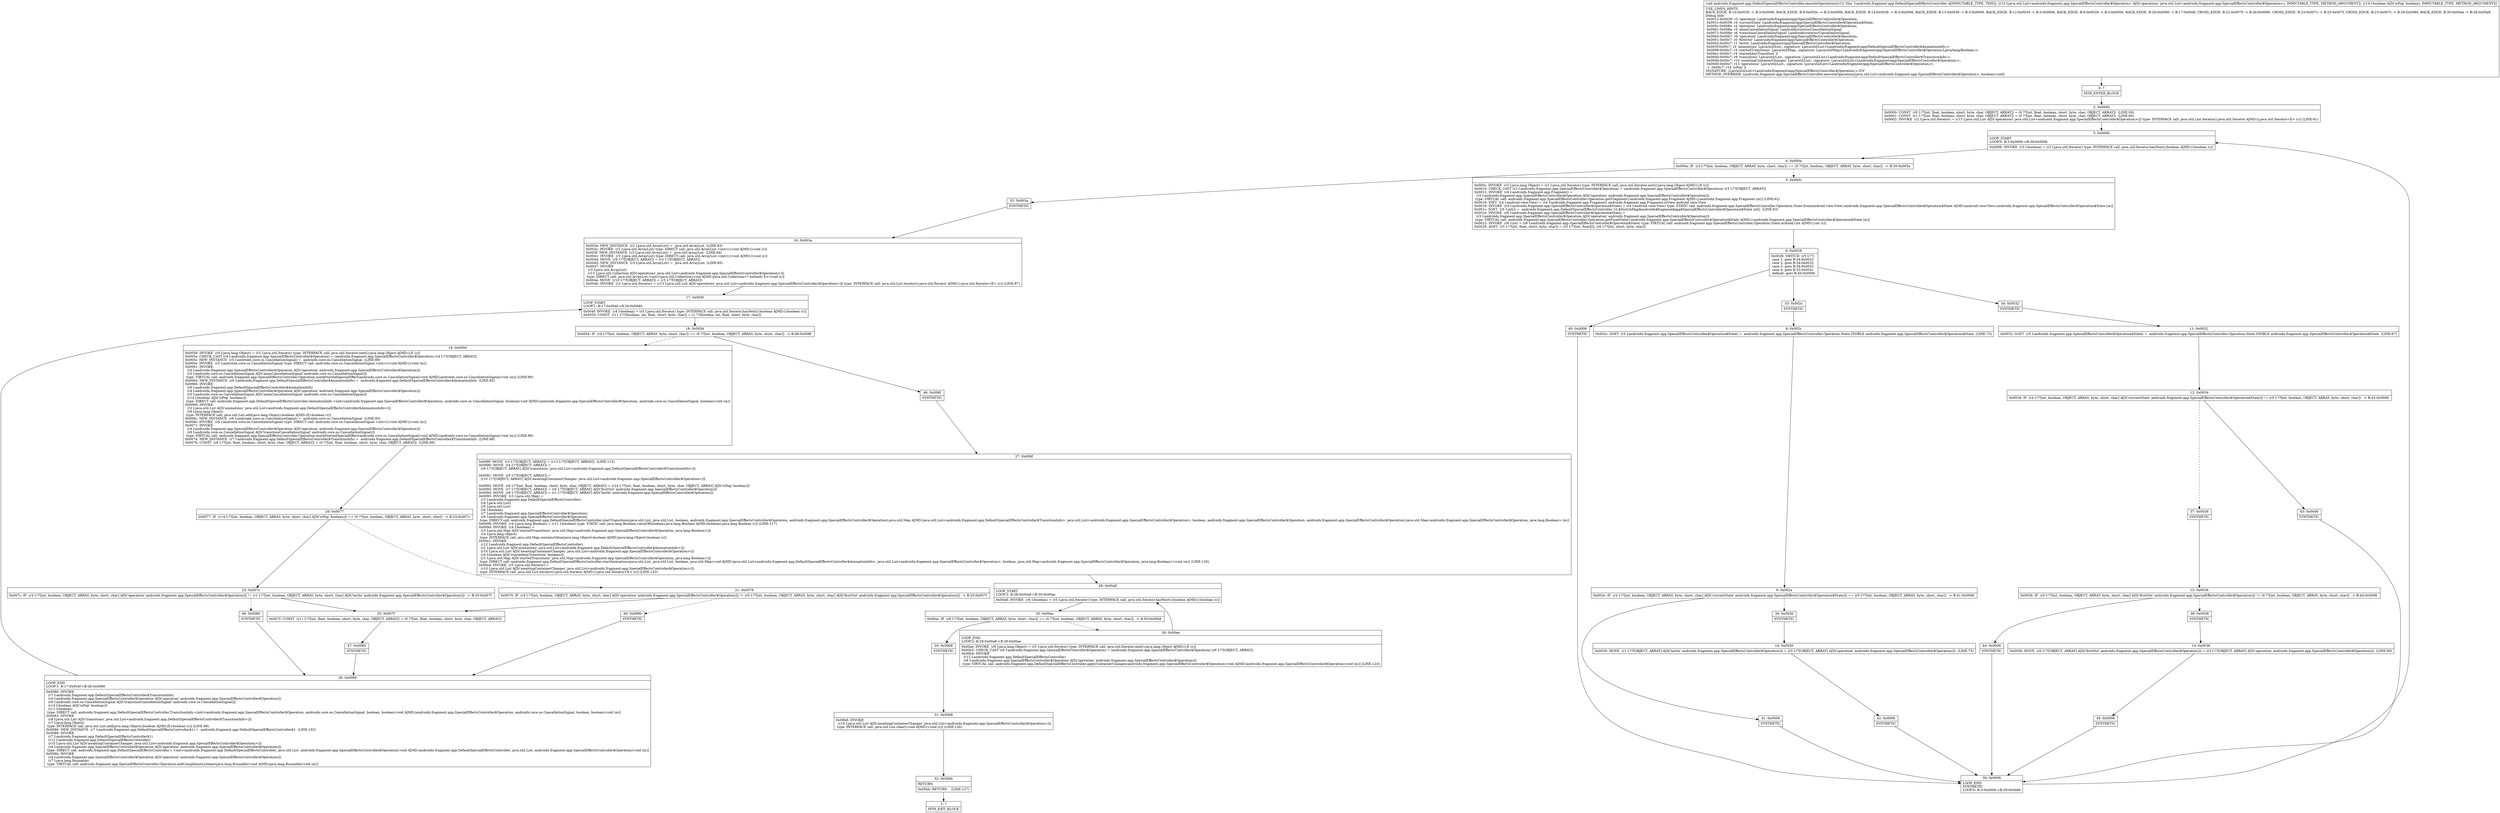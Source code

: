 digraph "CFG forandroidx.fragment.app.DefaultSpecialEffectsController.executeOperations(Ljava\/util\/List;Z)V" {
Node_0 [shape=record,label="{0\:\ ?|MTH_ENTER_BLOCK\l}"];
Node_2 [shape=record,label="{2\:\ 0x0000|0x0000: CONST  (r0 I:??[int, float, boolean, short, byte, char, OBJECT, ARRAY]) = (0 ??[int, float, boolean, short, byte, char, OBJECT, ARRAY])  (LINE:59)\l0x0001: CONST  (r1 I:??[int, float, boolean, short, byte, char, OBJECT, ARRAY]) = (0 ??[int, float, boolean, short, byte, char, OBJECT, ARRAY])  (LINE:60)\l0x0002: INVOKE  (r2 I:java.util.Iterator) = (r13 I:java.util.List A[D('operations' java.util.List\<androidx.fragment.app.SpecialEffectsController$Operation\>)]) type: INTERFACE call: java.util.List.iterator():java.util.Iterator A[MD:():java.util.Iterator\<E\> (c)] (LINE:61)\l}"];
Node_3 [shape=record,label="{3\:\ 0x0006|LOOP_START\lLOOP:0: B:3:0x0006\-\>B:39:0x0006\l|0x0006: INVOKE  (r3 I:boolean) = (r2 I:java.util.Iterator) type: INTERFACE call: java.util.Iterator.hasNext():boolean A[MD:():boolean (c)]\l}"];
Node_4 [shape=record,label="{4\:\ 0x000a|0x000a: IF  (r3 I:??[int, boolean, OBJECT, ARRAY, byte, short, char]) == (0 ??[int, boolean, OBJECT, ARRAY, byte, short, char])  \-\> B:35:0x003a \l}"];
Node_5 [shape=record,label="{5\:\ 0x000c|0x000c: INVOKE  (r3 I:java.lang.Object) = (r2 I:java.util.Iterator) type: INTERFACE call: java.util.Iterator.next():java.lang.Object A[MD:():E (c)]\l0x0010: CHECK_CAST (r3 I:androidx.fragment.app.SpecialEffectsController$Operation) = (androidx.fragment.app.SpecialEffectsController$Operation) (r3 I:??[OBJECT, ARRAY]) \l0x0012: INVOKE  (r4 I:androidx.fragment.app.Fragment) = \l  (r3 I:androidx.fragment.app.SpecialEffectsController$Operation A[D('operation' androidx.fragment.app.SpecialEffectsController$Operation)])\l type: VIRTUAL call: androidx.fragment.app.SpecialEffectsController.Operation.getFragment():androidx.fragment.app.Fragment A[MD:():androidx.fragment.app.Fragment (m)] (LINE:62)\l0x0016: IGET  (r4 I:android.view.View) = (r4 I:androidx.fragment.app.Fragment) androidx.fragment.app.Fragment.mView android.view.View \l0x0018: INVOKE  (r4 I:androidx.fragment.app.SpecialEffectsController$Operation$State) = (r4 I:android.view.View) type: STATIC call: androidx.fragment.app.SpecialEffectsController.Operation.State.from(android.view.View):androidx.fragment.app.SpecialEffectsController$Operation$State A[MD:(android.view.View):androidx.fragment.app.SpecialEffectsController$Operation$State (m)]\l0x001c: SGET  (r5 I:int[]) =  androidx.fragment.app.DefaultSpecialEffectsController.10.$SwitchMap$androidx$fragment$app$SpecialEffectsController$Operation$State int[]  (LINE:63)\l0x001e: INVOKE  (r6 I:androidx.fragment.app.SpecialEffectsController$Operation$State) = \l  (r3 I:androidx.fragment.app.SpecialEffectsController$Operation A[D('operation' androidx.fragment.app.SpecialEffectsController$Operation)])\l type: VIRTUAL call: androidx.fragment.app.SpecialEffectsController.Operation.getFinalState():androidx.fragment.app.SpecialEffectsController$Operation$State A[MD:():androidx.fragment.app.SpecialEffectsController$Operation$State (m)]\l0x0022: INVOKE  (r6 I:int) = (r6 I:androidx.fragment.app.SpecialEffectsController$Operation$State) type: VIRTUAL call: androidx.fragment.app.SpecialEffectsController.Operation.State.ordinal():int A[MD:():int (c)]\l0x0026: AGET  (r5 I:??[int, float, short, byte, char]) = (r5 I:??[int, float][]), (r6 I:??[int, short, byte, char]) \l}"];
Node_6 [shape=record,label="{6\:\ 0x0028|0x0028: SWITCH  (r5 I:??)\l case 1: goto B:34:0x0032\l case 2: goto B:34:0x0032\l case 3: goto B:34:0x0032\l case 4: goto B:33:0x002c\l default: goto B:40:0x0006 \l}"];
Node_33 [shape=record,label="{33\:\ 0x002c|SYNTHETIC\l}"];
Node_8 [shape=record,label="{8\:\ 0x002c|0x002c: SGET  (r5 I:androidx.fragment.app.SpecialEffectsController$Operation$State) =  androidx.fragment.app.SpecialEffectsController.Operation.State.VISIBLE androidx.fragment.app.SpecialEffectsController$Operation$State  (LINE:73)\l}"];
Node_9 [shape=record,label="{9\:\ 0x002e|0x002e: IF  (r4 I:??[int, boolean, OBJECT, ARRAY, byte, short, char] A[D('currentState' androidx.fragment.app.SpecialEffectsController$Operation$State)]) == (r5 I:??[int, boolean, OBJECT, ARRAY, byte, short, char])  \-\> B:41:0x0006 \l}"];
Node_36 [shape=record,label="{36\:\ 0x0030|SYNTHETIC\l}"];
Node_10 [shape=record,label="{10\:\ 0x0030|0x0030: MOVE  (r1 I:??[OBJECT, ARRAY] A[D('lastIn' androidx.fragment.app.SpecialEffectsController$Operation)]) = (r3 I:??[OBJECT, ARRAY] A[D('operation' androidx.fragment.app.SpecialEffectsController$Operation)])  (LINE:75)\l}"];
Node_42 [shape=record,label="{42\:\ 0x0006|SYNTHETIC\l}"];
Node_39 [shape=record,label="{39\:\ 0x0006|LOOP_END\lSYNTHETIC\lLOOP:0: B:3:0x0006\-\>B:39:0x0006\l}"];
Node_41 [shape=record,label="{41\:\ 0x0006|SYNTHETIC\l}"];
Node_34 [shape=record,label="{34\:\ 0x0032|SYNTHETIC\l}"];
Node_11 [shape=record,label="{11\:\ 0x0032|0x0032: SGET  (r5 I:androidx.fragment.app.SpecialEffectsController$Operation$State) =  androidx.fragment.app.SpecialEffectsController.Operation.State.VISIBLE androidx.fragment.app.SpecialEffectsController$Operation$State  (LINE:67)\l}"];
Node_12 [shape=record,label="{12\:\ 0x0034|0x0034: IF  (r4 I:??[int, boolean, OBJECT, ARRAY, byte, short, char] A[D('currentState' androidx.fragment.app.SpecialEffectsController$Operation$State)]) != (r5 I:??[int, boolean, OBJECT, ARRAY, byte, short, char])  \-\> B:43:0x0006 \l}"];
Node_37 [shape=record,label="{37\:\ 0x0036|SYNTHETIC\l}"];
Node_13 [shape=record,label="{13\:\ 0x0036|0x0036: IF  (r0 I:??[int, boolean, OBJECT, ARRAY, byte, short, char] A[D('firstOut' androidx.fragment.app.SpecialEffectsController$Operation)]) != (0 ??[int, boolean, OBJECT, ARRAY, byte, short, char])  \-\> B:44:0x0006 \l}"];
Node_38 [shape=record,label="{38\:\ 0x0038|SYNTHETIC\l}"];
Node_14 [shape=record,label="{14\:\ 0x0038|0x0038: MOVE  (r0 I:??[OBJECT, ARRAY] A[D('firstOut' androidx.fragment.app.SpecialEffectsController$Operation)]) = (r3 I:??[OBJECT, ARRAY] A[D('operation' androidx.fragment.app.SpecialEffectsController$Operation)])  (LINE:69)\l}"];
Node_45 [shape=record,label="{45\:\ 0x0006|SYNTHETIC\l}"];
Node_44 [shape=record,label="{44\:\ 0x0006|SYNTHETIC\l}"];
Node_43 [shape=record,label="{43\:\ 0x0006|SYNTHETIC\l}"];
Node_40 [shape=record,label="{40\:\ 0x0006|SYNTHETIC\l}"];
Node_35 [shape=record,label="{35\:\ 0x003a|SYNTHETIC\l}"];
Node_16 [shape=record,label="{16\:\ 0x003a|0x003a: NEW_INSTANCE  (r2 I:java.util.ArrayList) =  java.util.ArrayList  (LINE:83)\l0x003c: INVOKE  (r2 I:java.util.ArrayList) type: DIRECT call: java.util.ArrayList.\<init\>():void A[MD:():void (c)]\l0x003f: NEW_INSTANCE  (r3 I:java.util.ArrayList) =  java.util.ArrayList  (LINE:84)\l0x0041: INVOKE  (r3 I:java.util.ArrayList) type: DIRECT call: java.util.ArrayList.\<init\>():void A[MD:():void (c)]\l0x0044: MOVE  (r9 I:??[OBJECT, ARRAY]) = (r3 I:??[OBJECT, ARRAY]) \l0x0045: NEW_INSTANCE  (r3 I:java.util.ArrayList) =  java.util.ArrayList  (LINE:85)\l0x0047: INVOKE  \l  (r3 I:java.util.ArrayList)\l  (r13 I:java.util.Collection A[D('operations' java.util.List\<androidx.fragment.app.SpecialEffectsController$Operation\>)])\l type: DIRECT call: java.util.ArrayList.\<init\>(java.util.Collection):void A[MD:(java.util.Collection\<? extends E\>):void (c)]\l0x004a: MOVE  (r10 I:??[OBJECT, ARRAY]) = (r3 I:??[OBJECT, ARRAY]) \l0x004b: INVOKE  (r3 I:java.util.Iterator) = (r13 I:java.util.List A[D('operations' java.util.List\<androidx.fragment.app.SpecialEffectsController$Operation\>)]) type: INTERFACE call: java.util.List.iterator():java.util.Iterator A[MD:():java.util.Iterator\<E\> (c)] (LINE:87)\l}"];
Node_17 [shape=record,label="{17\:\ 0x004f|LOOP_START\lLOOP:1: B:17:0x004f\-\>B:26:0x0080\l|0x004f: INVOKE  (r4 I:boolean) = (r3 I:java.util.Iterator) type: INTERFACE call: java.util.Iterator.hasNext():boolean A[MD:():boolean (c)]\l0x0053: CONST  (r11 I:??[boolean, int, float, short, byte, char]) = (1 ??[boolean, int, float, short, byte, char]) \l}"];
Node_18 [shape=record,label="{18\:\ 0x0054|0x0054: IF  (r4 I:??[int, boolean, OBJECT, ARRAY, byte, short, char]) == (0 ??[int, boolean, OBJECT, ARRAY, byte, short, char])  \-\> B:46:0x008f \l}"];
Node_19 [shape=record,label="{19\:\ 0x0056|0x0056: INVOKE  (r4 I:java.lang.Object) = (r3 I:java.util.Iterator) type: INTERFACE call: java.util.Iterator.next():java.lang.Object A[MD:():E (c)]\l0x005a: CHECK_CAST (r4 I:androidx.fragment.app.SpecialEffectsController$Operation) = (androidx.fragment.app.SpecialEffectsController$Operation) (r4 I:??[OBJECT, ARRAY]) \l0x005c: NEW_INSTANCE  (r5 I:androidx.core.os.CancellationSignal) =  androidx.core.os.CancellationSignal  (LINE:89)\l0x005e: INVOKE  (r5 I:androidx.core.os.CancellationSignal) type: DIRECT call: androidx.core.os.CancellationSignal.\<init\>():void A[MD:():void (m)]\l0x0061: INVOKE  \l  (r4 I:androidx.fragment.app.SpecialEffectsController$Operation A[D('operation' androidx.fragment.app.SpecialEffectsController$Operation)])\l  (r5 I:androidx.core.os.CancellationSignal A[D('animCancellationSignal' androidx.core.os.CancellationSignal)])\l type: VIRTUAL call: androidx.fragment.app.SpecialEffectsController.Operation.markStartedSpecialEffect(androidx.core.os.CancellationSignal):void A[MD:(androidx.core.os.CancellationSignal):void (m)] (LINE:90)\l0x0064: NEW_INSTANCE  (r6 I:androidx.fragment.app.DefaultSpecialEffectsController$AnimationInfo) =  androidx.fragment.app.DefaultSpecialEffectsController$AnimationInfo  (LINE:92)\l0x0066: INVOKE  \l  (r6 I:androidx.fragment.app.DefaultSpecialEffectsController$AnimationInfo)\l  (r4 I:androidx.fragment.app.SpecialEffectsController$Operation A[D('operation' androidx.fragment.app.SpecialEffectsController$Operation)])\l  (r5 I:androidx.core.os.CancellationSignal A[D('animCancellationSignal' androidx.core.os.CancellationSignal)])\l  (r14 I:boolean A[D('isPop' boolean)])\l type: DIRECT call: androidx.fragment.app.DefaultSpecialEffectsController.AnimationInfo.\<init\>(androidx.fragment.app.SpecialEffectsController$Operation, androidx.core.os.CancellationSignal, boolean):void A[MD:(androidx.fragment.app.SpecialEffectsController$Operation, androidx.core.os.CancellationSignal, boolean):void (m)]\l0x0069: INVOKE  \l  (r2 I:java.util.List A[D('animations' java.util.List\<androidx.fragment.app.DefaultSpecialEffectsController$AnimationInfo\>)])\l  (r6 I:java.lang.Object)\l type: INTERFACE call: java.util.List.add(java.lang.Object):boolean A[MD:(E):boolean (c)]\l0x006c: NEW_INSTANCE  (r6 I:androidx.core.os.CancellationSignal) =  androidx.core.os.CancellationSignal  (LINE:95)\l0x006e: INVOKE  (r6 I:androidx.core.os.CancellationSignal) type: DIRECT call: androidx.core.os.CancellationSignal.\<init\>():void A[MD:():void (m)]\l0x0071: INVOKE  \l  (r4 I:androidx.fragment.app.SpecialEffectsController$Operation A[D('operation' androidx.fragment.app.SpecialEffectsController$Operation)])\l  (r6 I:androidx.core.os.CancellationSignal A[D('transitionCancellationSignal' androidx.core.os.CancellationSignal)])\l type: VIRTUAL call: androidx.fragment.app.SpecialEffectsController.Operation.markStartedSpecialEffect(androidx.core.os.CancellationSignal):void A[MD:(androidx.core.os.CancellationSignal):void (m)] (LINE:96)\l0x0074: NEW_INSTANCE  (r7 I:androidx.fragment.app.DefaultSpecialEffectsController$TransitionInfo) =  androidx.fragment.app.DefaultSpecialEffectsController$TransitionInfo  (LINE:98)\l0x0076: CONST  (r8 I:??[int, float, boolean, short, byte, char, OBJECT, ARRAY]) = (0 ??[int, float, boolean, short, byte, char, OBJECT, ARRAY])  (LINE:99)\l}"];
Node_20 [shape=record,label="{20\:\ 0x0077|0x0077: IF  (r14 I:??[int, boolean, OBJECT, ARRAY, byte, short, char] A[D('isPop' boolean)]) == (0 ??[int, boolean, OBJECT, ARRAY, byte, short, char])  \-\> B:23:0x007c \l}"];
Node_21 [shape=record,label="{21\:\ 0x0079|0x0079: IF  (r4 I:??[int, boolean, OBJECT, ARRAY, byte, short, char] A[D('operation' androidx.fragment.app.SpecialEffectsController$Operation)]) != (r0 I:??[int, boolean, OBJECT, ARRAY, byte, short, char] A[D('firstOut' androidx.fragment.app.SpecialEffectsController$Operation)])  \-\> B:25:0x007f \l}"];
Node_25 [shape=record,label="{25\:\ 0x007f|0x007f: CONST  (r11 I:??[int, float, boolean, short, byte, char, OBJECT, ARRAY]) = (0 ??[int, float, boolean, short, byte, char, OBJECT, ARRAY]) \l}"];
Node_47 [shape=record,label="{47\:\ 0x0080|SYNTHETIC\l}"];
Node_26 [shape=record,label="{26\:\ 0x0080|LOOP_END\lLOOP:1: B:17:0x004f\-\>B:26:0x0080\l|0x0080: INVOKE  \l  (r7 I:androidx.fragment.app.DefaultSpecialEffectsController$TransitionInfo)\l  (r4 I:androidx.fragment.app.SpecialEffectsController$Operation A[D('operation' androidx.fragment.app.SpecialEffectsController$Operation)])\l  (r6 I:androidx.core.os.CancellationSignal A[D('transitionCancellationSignal' androidx.core.os.CancellationSignal)])\l  (r14 I:boolean A[D('isPop' boolean)])\l  (r11 I:boolean)\l type: DIRECT call: androidx.fragment.app.DefaultSpecialEffectsController.TransitionInfo.\<init\>(androidx.fragment.app.SpecialEffectsController$Operation, androidx.core.os.CancellationSignal, boolean, boolean):void A[MD:(androidx.fragment.app.SpecialEffectsController$Operation, androidx.core.os.CancellationSignal, boolean, boolean):void (m)]\l0x0083: INVOKE  \l  (r9 I:java.util.List A[D('transitions' java.util.List\<androidx.fragment.app.DefaultSpecialEffectsController$TransitionInfo\>)])\l  (r7 I:java.lang.Object)\l type: INTERFACE call: java.util.List.add(java.lang.Object):boolean A[MD:(E):boolean (c)] (LINE:98)\l0x0086: NEW_INSTANCE  (r7 I:androidx.fragment.app.DefaultSpecialEffectsController$1) =  androidx.fragment.app.DefaultSpecialEffectsController$1  (LINE:103)\l0x0088: INVOKE  \l  (r7 I:androidx.fragment.app.DefaultSpecialEffectsController$1)\l  (r12 I:androidx.fragment.app.DefaultSpecialEffectsController)\l  (r10 I:java.util.List A[D('awaitingContainerChanges' java.util.List\<androidx.fragment.app.SpecialEffectsController$Operation\>)])\l  (r4 I:androidx.fragment.app.SpecialEffectsController$Operation A[D('operation' androidx.fragment.app.SpecialEffectsController$Operation)])\l type: DIRECT call: androidx.fragment.app.DefaultSpecialEffectsController.1.\<init\>(androidx.fragment.app.DefaultSpecialEffectsController, java.util.List, androidx.fragment.app.SpecialEffectsController$Operation):void A[MD:(androidx.fragment.app.DefaultSpecialEffectsController, java.util.List, androidx.fragment.app.SpecialEffectsController$Operation):void (m)]\l0x008b: INVOKE  \l  (r4 I:androidx.fragment.app.SpecialEffectsController$Operation A[D('operation' androidx.fragment.app.SpecialEffectsController$Operation)])\l  (r7 I:java.lang.Runnable)\l type: VIRTUAL call: androidx.fragment.app.SpecialEffectsController.Operation.addCompletionListener(java.lang.Runnable):void A[MD:(java.lang.Runnable):void (m)]\l}"];
Node_49 [shape=record,label="{49\:\ 0x0080|SYNTHETIC\l}"];
Node_23 [shape=record,label="{23\:\ 0x007c|0x007c: IF  (r4 I:??[int, boolean, OBJECT, ARRAY, byte, short, char] A[D('operation' androidx.fragment.app.SpecialEffectsController$Operation)]) != (r1 I:??[int, boolean, OBJECT, ARRAY, byte, short, char] A[D('lastIn' androidx.fragment.app.SpecialEffectsController$Operation)])  \-\> B:25:0x007f \l}"];
Node_48 [shape=record,label="{48\:\ 0x0080|SYNTHETIC\l}"];
Node_46 [shape=record,label="{46\:\ 0x008f|SYNTHETIC\l}"];
Node_27 [shape=record,label="{27\:\ 0x008f|0x008f: MOVE  (r3 I:??[OBJECT, ARRAY]) = (r12 I:??[OBJECT, ARRAY])  (LINE:115)\l0x0090: MOVE  (r4 I:??[OBJECT, ARRAY]) = \l  (r9 I:??[OBJECT, ARRAY] A[D('transitions' java.util.List\<androidx.fragment.app.DefaultSpecialEffectsController$TransitionInfo\>)])\l \l0x0091: MOVE  (r5 I:??[OBJECT, ARRAY]) = \l  (r10 I:??[OBJECT, ARRAY] A[D('awaitingContainerChanges' java.util.List\<androidx.fragment.app.SpecialEffectsController$Operation\>)])\l \l0x0092: MOVE  (r6 I:??[int, float, boolean, short, byte, char, OBJECT, ARRAY]) = (r14 I:??[int, float, boolean, short, byte, char, OBJECT, ARRAY] A[D('isPop' boolean)]) \l0x0093: MOVE  (r7 I:??[OBJECT, ARRAY]) = (r0 I:??[OBJECT, ARRAY] A[D('firstOut' androidx.fragment.app.SpecialEffectsController$Operation)]) \l0x0094: MOVE  (r8 I:??[OBJECT, ARRAY]) = (r1 I:??[OBJECT, ARRAY] A[D('lastIn' androidx.fragment.app.SpecialEffectsController$Operation)]) \l0x0095: INVOKE  (r3 I:java.util.Map) = \l  (r3 I:androidx.fragment.app.DefaultSpecialEffectsController)\l  (r4 I:java.util.List)\l  (r5 I:java.util.List)\l  (r6 I:boolean)\l  (r7 I:androidx.fragment.app.SpecialEffectsController$Operation)\l  (r8 I:androidx.fragment.app.SpecialEffectsController$Operation)\l type: DIRECT call: androidx.fragment.app.DefaultSpecialEffectsController.startTransitions(java.util.List, java.util.List, boolean, androidx.fragment.app.SpecialEffectsController$Operation, androidx.fragment.app.SpecialEffectsController$Operation):java.util.Map A[MD:(java.util.List\<androidx.fragment.app.DefaultSpecialEffectsController$TransitionInfo\>, java.util.List\<androidx.fragment.app.SpecialEffectsController$Operation\>, boolean, androidx.fragment.app.SpecialEffectsController$Operation, androidx.fragment.app.SpecialEffectsController$Operation):java.util.Map\<androidx.fragment.app.SpecialEffectsController$Operation, java.lang.Boolean\> (m)]\l0x0099: INVOKE  (r4 I:java.lang.Boolean) = (r11 I:boolean) type: STATIC call: java.lang.Boolean.valueOf(boolean):java.lang.Boolean A[MD:(boolean):java.lang.Boolean (c)] (LINE:117)\l0x009d: INVOKE  (r4 I:boolean) = \l  (r3 I:java.util.Map A[D('startedTransitions' java.util.Map\<androidx.fragment.app.SpecialEffectsController$Operation, java.lang.Boolean\>)])\l  (r4 I:java.lang.Object)\l type: INTERFACE call: java.util.Map.containsValue(java.lang.Object):boolean A[MD:(java.lang.Object):boolean (c)]\l0x00a1: INVOKE  \l  (r12 I:androidx.fragment.app.DefaultSpecialEffectsController)\l  (r2 I:java.util.List A[D('animations' java.util.List\<androidx.fragment.app.DefaultSpecialEffectsController$AnimationInfo\>)])\l  (r10 I:java.util.List A[D('awaitingContainerChanges' java.util.List\<androidx.fragment.app.SpecialEffectsController$Operation\>)])\l  (r4 I:boolean A[D('startedAnyTransition' boolean)])\l  (r3 I:java.util.Map A[D('startedTransitions' java.util.Map\<androidx.fragment.app.SpecialEffectsController$Operation, java.lang.Boolean\>)])\l type: DIRECT call: androidx.fragment.app.DefaultSpecialEffectsController.startAnimations(java.util.List, java.util.List, boolean, java.util.Map):void A[MD:(java.util.List\<androidx.fragment.app.DefaultSpecialEffectsController$AnimationInfo\>, java.util.List\<androidx.fragment.app.SpecialEffectsController$Operation\>, boolean, java.util.Map\<androidx.fragment.app.SpecialEffectsController$Operation, java.lang.Boolean\>):void (m)] (LINE:120)\l0x00a4: INVOKE  (r5 I:java.util.Iterator) = \l  (r10 I:java.util.List A[D('awaitingContainerChanges' java.util.List\<androidx.fragment.app.SpecialEffectsController$Operation\>)])\l type: INTERFACE call: java.util.List.iterator():java.util.Iterator A[MD:():java.util.Iterator\<E\> (c)] (LINE:123)\l}"];
Node_28 [shape=record,label="{28\:\ 0x00a8|LOOP_START\lLOOP:2: B:28:0x00a8\-\>B:30:0x00ae\l|0x00a8: INVOKE  (r6 I:boolean) = (r5 I:java.util.Iterator) type: INTERFACE call: java.util.Iterator.hasNext():boolean A[MD:():boolean (c)]\l}"];
Node_29 [shape=record,label="{29\:\ 0x00ac|0x00ac: IF  (r6 I:??[int, boolean, OBJECT, ARRAY, byte, short, char]) == (0 ??[int, boolean, OBJECT, ARRAY, byte, short, char])  \-\> B:50:0x00b8 \l}"];
Node_30 [shape=record,label="{30\:\ 0x00ae|LOOP_END\lLOOP:2: B:28:0x00a8\-\>B:30:0x00ae\l|0x00ae: INVOKE  (r6 I:java.lang.Object) = (r5 I:java.util.Iterator) type: INTERFACE call: java.util.Iterator.next():java.lang.Object A[MD:():E (c)]\l0x00b2: CHECK_CAST (r6 I:androidx.fragment.app.SpecialEffectsController$Operation) = (androidx.fragment.app.SpecialEffectsController$Operation) (r6 I:??[OBJECT, ARRAY]) \l0x00b4: INVOKE  \l  (r12 I:androidx.fragment.app.DefaultSpecialEffectsController)\l  (r6 I:androidx.fragment.app.SpecialEffectsController$Operation A[D('operation' androidx.fragment.app.SpecialEffectsController$Operation)])\l type: VIRTUAL call: androidx.fragment.app.DefaultSpecialEffectsController.applyContainerChanges(androidx.fragment.app.SpecialEffectsController$Operation):void A[MD:(androidx.fragment.app.SpecialEffectsController$Operation):void (m)] (LINE:124)\l}"];
Node_50 [shape=record,label="{50\:\ 0x00b8|SYNTHETIC\l}"];
Node_31 [shape=record,label="{31\:\ 0x00b8|0x00b8: INVOKE  \l  (r10 I:java.util.List A[D('awaitingContainerChanges' java.util.List\<androidx.fragment.app.SpecialEffectsController$Operation\>)])\l type: INTERFACE call: java.util.List.clear():void A[MD:():void (c)] (LINE:126)\l}"];
Node_32 [shape=record,label="{32\:\ 0x00bb|RETURN\l|0x00bb: RETURN    (LINE:127)\l}"];
Node_1 [shape=record,label="{1\:\ ?|MTH_EXIT_BLOCK\l}"];
MethodNode[shape=record,label="{void androidx.fragment.app.DefaultSpecialEffectsController.executeOperations((r12 'this' I:androidx.fragment.app.DefaultSpecialEffectsController A[IMMUTABLE_TYPE, THIS]), (r13 I:java.util.List\<androidx.fragment.app.SpecialEffectsController$Operation\> A[D('operations' java.util.List\<androidx.fragment.app.SpecialEffectsController$Operation\>), IMMUTABLE_TYPE, METHOD_ARGUMENT]), (r14 I:boolean A[D('isPop' boolean), IMMUTABLE_TYPE, METHOD_ARGUMENT]))  | USE_LINES_HINTS\lBACK_EDGE: B:10:0x0030 \-\> B:3:0x0006, BACK_EDGE: B:9:0x002e \-\> B:3:0x0006, BACK_EDGE: B:14:0x0038 \-\> B:3:0x0006, BACK_EDGE: B:13:0x0036 \-\> B:3:0x0006, BACK_EDGE: B:12:0x0034 \-\> B:3:0x0006, BACK_EDGE: B:6:0x0028 \-\> B:3:0x0006, BACK_EDGE: B:26:0x0080 \-\> B:17:0x004f, CROSS_EDGE: B:21:0x0079 \-\> B:26:0x0080, CROSS_EDGE: B:23:0x007c \-\> B:25:0x007f, CROSS_EDGE: B:23:0x007c \-\> B:26:0x0080, BACK_EDGE: B:30:0x00ae \-\> B:28:0x00a8\lDebug Info:\l  0x0012\-0x0039: r3 'operation' Landroidx\/fragment\/app\/SpecialEffectsController$Operation;\l  0x001c\-0x0039: r4 'currentState' Landroidx\/fragment\/app\/SpecialEffectsController$Operation$State;\l  0x005c\-0x008e: r4 'operation' Landroidx\/fragment\/app\/SpecialEffectsController$Operation;\l  0x0061\-0x008e: r5 'animCancellationSignal' Landroidx\/core\/os\/CancellationSignal;\l  0x0071\-0x008e: r6 'transitionCancellationSignal' Landroidx\/core\/os\/CancellationSignal;\l  0x00b4\-0x00b7: r6 'operation' Landroidx\/fragment\/app\/SpecialEffectsController$Operation;\l  0x0001\-0x00c7: r0 'firstOut' Landroidx\/fragment\/app\/SpecialEffectsController$Operation;\l  0x0002\-0x00c7: r1 'lastIn' Landroidx\/fragment\/app\/SpecialEffectsController$Operation;\l  0x003f\-0x00c7: r2 'animations' Ljava\/util\/List;, signature: Ljava\/util\/List\<Landroidx\/fragment\/app\/DefaultSpecialEffectsController$AnimationInfo;\>;\l  0x0099\-0x00c7: r3 'startedTransitions' Ljava\/util\/Map;, signature: Ljava\/util\/Map\<Landroidx\/fragment\/app\/SpecialEffectsController$Operation;Ljava\/lang\/Boolean;\>;\l  0x00a1\-0x00c7: r4 'startedAnyTransition' Z\l  0x0045\-0x00c7: r9 'transitions' Ljava\/util\/List;, signature: Ljava\/util\/List\<Landroidx\/fragment\/app\/DefaultSpecialEffectsController$TransitionInfo;\>;\l  0x004b\-0x00c7: r10 'awaitingContainerChanges' Ljava\/util\/List;, signature: Ljava\/util\/List\<Landroidx\/fragment\/app\/SpecialEffectsController$Operation;\>;\l  0x0000\-0x00c7: r13 'operations' Ljava\/util\/List;, signature: Ljava\/util\/List\<Landroidx\/fragment\/app\/SpecialEffectsController$Operation;\>;\l  \-1 \-0x00c7: r14 'isPop' Z\lSIGNATURE: (Ljava\/util\/List\<Landroidx\/fragment\/app\/SpecialEffectsController$Operation;\>;Z)V\lMETHOD_OVERRIDE: [androidx.fragment.app.SpecialEffectsController.executeOperations(java.util.List\<androidx.fragment.app.SpecialEffectsController$Operation\>, boolean):void]\l}"];
MethodNode -> Node_0;Node_0 -> Node_2;
Node_2 -> Node_3;
Node_3 -> Node_4;
Node_4 -> Node_5[style=dashed];
Node_4 -> Node_35;
Node_5 -> Node_6;
Node_6 -> Node_33;
Node_6 -> Node_34;
Node_6 -> Node_40;
Node_33 -> Node_8;
Node_8 -> Node_9;
Node_9 -> Node_36[style=dashed];
Node_9 -> Node_41;
Node_36 -> Node_10;
Node_10 -> Node_42;
Node_42 -> Node_39;
Node_39 -> Node_3;
Node_41 -> Node_39;
Node_34 -> Node_11;
Node_11 -> Node_12;
Node_12 -> Node_37[style=dashed];
Node_12 -> Node_43;
Node_37 -> Node_13;
Node_13 -> Node_38[style=dashed];
Node_13 -> Node_44;
Node_38 -> Node_14;
Node_14 -> Node_45;
Node_45 -> Node_39;
Node_44 -> Node_39;
Node_43 -> Node_39;
Node_40 -> Node_39;
Node_35 -> Node_16;
Node_16 -> Node_17;
Node_17 -> Node_18;
Node_18 -> Node_19[style=dashed];
Node_18 -> Node_46;
Node_19 -> Node_20;
Node_20 -> Node_21[style=dashed];
Node_20 -> Node_23;
Node_21 -> Node_25;
Node_21 -> Node_49[style=dashed];
Node_25 -> Node_47;
Node_47 -> Node_26;
Node_26 -> Node_17;
Node_49 -> Node_26;
Node_23 -> Node_25;
Node_23 -> Node_48[style=dashed];
Node_48 -> Node_26;
Node_46 -> Node_27;
Node_27 -> Node_28;
Node_28 -> Node_29;
Node_29 -> Node_30[style=dashed];
Node_29 -> Node_50;
Node_30 -> Node_28;
Node_50 -> Node_31;
Node_31 -> Node_32;
Node_32 -> Node_1;
}

